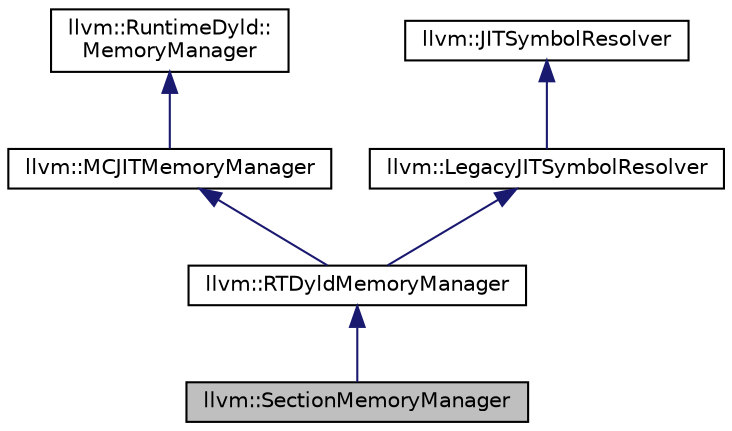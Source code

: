 digraph "llvm::SectionMemoryManager"
{
 // LATEX_PDF_SIZE
  bgcolor="transparent";
  edge [fontname="Helvetica",fontsize="10",labelfontname="Helvetica",labelfontsize="10"];
  node [fontname="Helvetica",fontsize="10",shape=record];
  Node1 [label="llvm::SectionMemoryManager",height=0.2,width=0.4,color="black", fillcolor="grey75", style="filled", fontcolor="black",tooltip="This is a simple memory manager which implements the methods called by the RuntimeDyld class to alloc..."];
  Node2 -> Node1 [dir="back",color="midnightblue",fontsize="10",style="solid",fontname="Helvetica"];
  Node2 [label="llvm::RTDyldMemoryManager",height=0.2,width=0.4,color="black",URL="$classllvm_1_1RTDyldMemoryManager.html",tooltip=" "];
  Node3 -> Node2 [dir="back",color="midnightblue",fontsize="10",style="solid",fontname="Helvetica"];
  Node3 [label="llvm::MCJITMemoryManager",height=0.2,width=0.4,color="black",URL="$classllvm_1_1MCJITMemoryManager.html",tooltip=" "];
  Node4 -> Node3 [dir="back",color="midnightblue",fontsize="10",style="solid",fontname="Helvetica"];
  Node4 [label="llvm::RuntimeDyld::\lMemoryManager",height=0.2,width=0.4,color="black",URL="$classllvm_1_1RuntimeDyld_1_1MemoryManager.html",tooltip="Memory Management."];
  Node5 -> Node2 [dir="back",color="midnightblue",fontsize="10",style="solid",fontname="Helvetica"];
  Node5 [label="llvm::LegacyJITSymbolResolver",height=0.2,width=0.4,color="black",URL="$classllvm_1_1LegacyJITSymbolResolver.html",tooltip="Legacy symbol resolution interface."];
  Node6 -> Node5 [dir="back",color="midnightblue",fontsize="10",style="solid",fontname="Helvetica"];
  Node6 [label="llvm::JITSymbolResolver",height=0.2,width=0.4,color="black",URL="$classllvm_1_1JITSymbolResolver.html",tooltip="Symbol resolution interface."];
}
